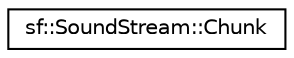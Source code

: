 digraph "Graphical Class Hierarchy"
{
  edge [fontname="Helvetica",fontsize="10",labelfontname="Helvetica",labelfontsize="10"];
  node [fontname="Helvetica",fontsize="10",shape=record];
  rankdir="LR";
  Node0 [label="sf::SoundStream::Chunk",height=0.2,width=0.4,color="black", fillcolor="white", style="filled",URL="$structsf_1_1_sound_stream_1_1_chunk.html",tooltip="Structure defining a chunk of audio data to stream. "];
}
